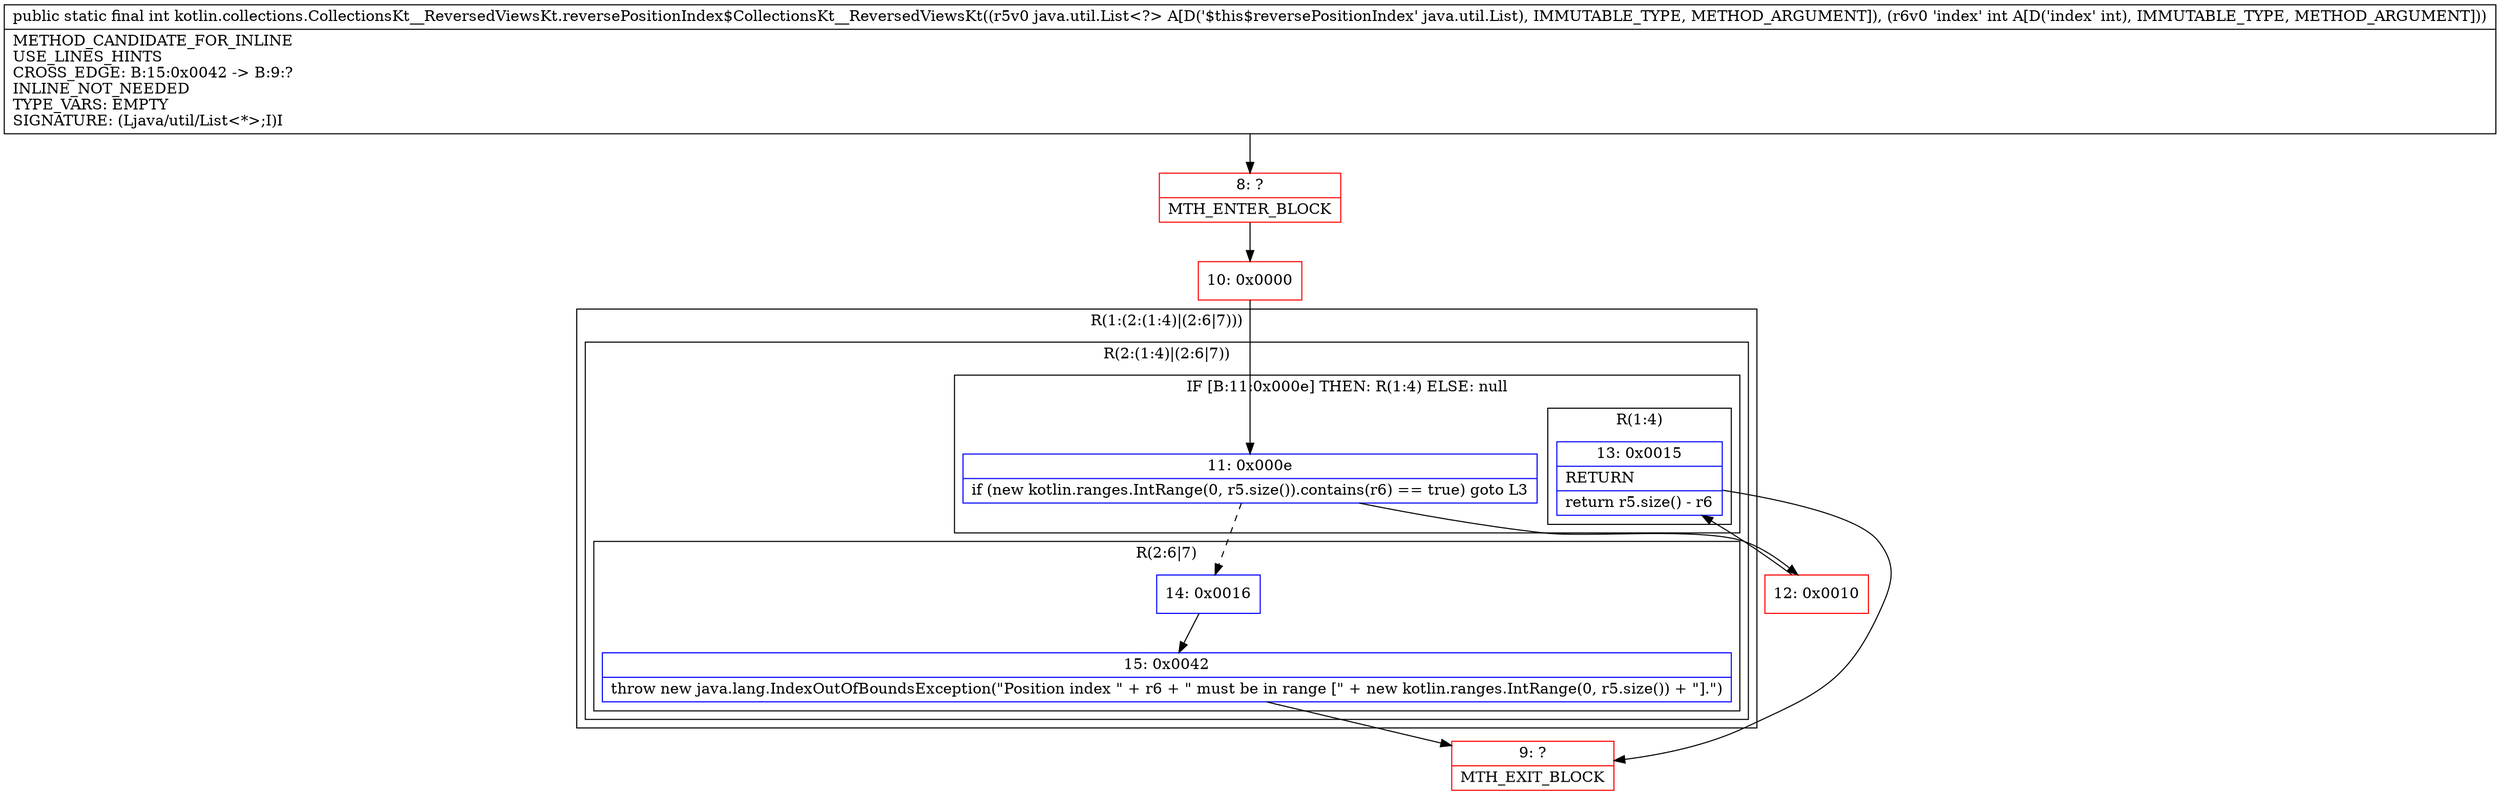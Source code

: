 digraph "CFG forkotlin.collections.CollectionsKt__ReversedViewsKt.reversePositionIndex$CollectionsKt__ReversedViewsKt(Ljava\/util\/List;I)I" {
subgraph cluster_Region_1083134869 {
label = "R(1:(2:(1:4)|(2:6|7)))";
node [shape=record,color=blue];
subgraph cluster_Region_30299125 {
label = "R(2:(1:4)|(2:6|7))";
node [shape=record,color=blue];
subgraph cluster_IfRegion_2045950476 {
label = "IF [B:11:0x000e] THEN: R(1:4) ELSE: null";
node [shape=record,color=blue];
Node_11 [shape=record,label="{11\:\ 0x000e|if (new kotlin.ranges.IntRange(0, r5.size()).contains(r6) == true) goto L3\l}"];
subgraph cluster_Region_1403688348 {
label = "R(1:4)";
node [shape=record,color=blue];
Node_13 [shape=record,label="{13\:\ 0x0015|RETURN\l|return r5.size() \- r6\l}"];
}
}
subgraph cluster_Region_1770219399 {
label = "R(2:6|7)";
node [shape=record,color=blue];
Node_14 [shape=record,label="{14\:\ 0x0016}"];
Node_15 [shape=record,label="{15\:\ 0x0042|throw new java.lang.IndexOutOfBoundsException(\"Position index \" + r6 + \" must be in range [\" + new kotlin.ranges.IntRange(0, r5.size()) + \"].\")\l}"];
}
}
}
Node_8 [shape=record,color=red,label="{8\:\ ?|MTH_ENTER_BLOCK\l}"];
Node_10 [shape=record,color=red,label="{10\:\ 0x0000}"];
Node_12 [shape=record,color=red,label="{12\:\ 0x0010}"];
Node_9 [shape=record,color=red,label="{9\:\ ?|MTH_EXIT_BLOCK\l}"];
MethodNode[shape=record,label="{public static final int kotlin.collections.CollectionsKt__ReversedViewsKt.reversePositionIndex$CollectionsKt__ReversedViewsKt((r5v0 java.util.List\<?\> A[D('$this$reversePositionIndex' java.util.List), IMMUTABLE_TYPE, METHOD_ARGUMENT]), (r6v0 'index' int A[D('index' int), IMMUTABLE_TYPE, METHOD_ARGUMENT]))  | METHOD_CANDIDATE_FOR_INLINE\lUSE_LINES_HINTS\lCROSS_EDGE: B:15:0x0042 \-\> B:9:?\lINLINE_NOT_NEEDED\lTYPE_VARS: EMPTY\lSIGNATURE: (Ljava\/util\/List\<*\>;I)I\l}"];
MethodNode -> Node_8;Node_11 -> Node_12;
Node_11 -> Node_14[style=dashed];
Node_13 -> Node_9;
Node_14 -> Node_15;
Node_15 -> Node_9;
Node_8 -> Node_10;
Node_10 -> Node_11;
Node_12 -> Node_13;
}

